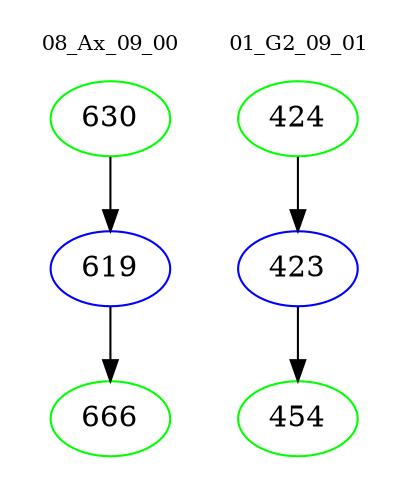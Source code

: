 digraph{
subgraph cluster_0 {
color = white
label = "08_Ax_09_00";
fontsize=10;
T0_630 [label="630", color="green"]
T0_630 -> T0_619 [color="black"]
T0_619 [label="619", color="blue"]
T0_619 -> T0_666 [color="black"]
T0_666 [label="666", color="green"]
}
subgraph cluster_1 {
color = white
label = "01_G2_09_01";
fontsize=10;
T1_424 [label="424", color="green"]
T1_424 -> T1_423 [color="black"]
T1_423 [label="423", color="blue"]
T1_423 -> T1_454 [color="black"]
T1_454 [label="454", color="green"]
}
}
